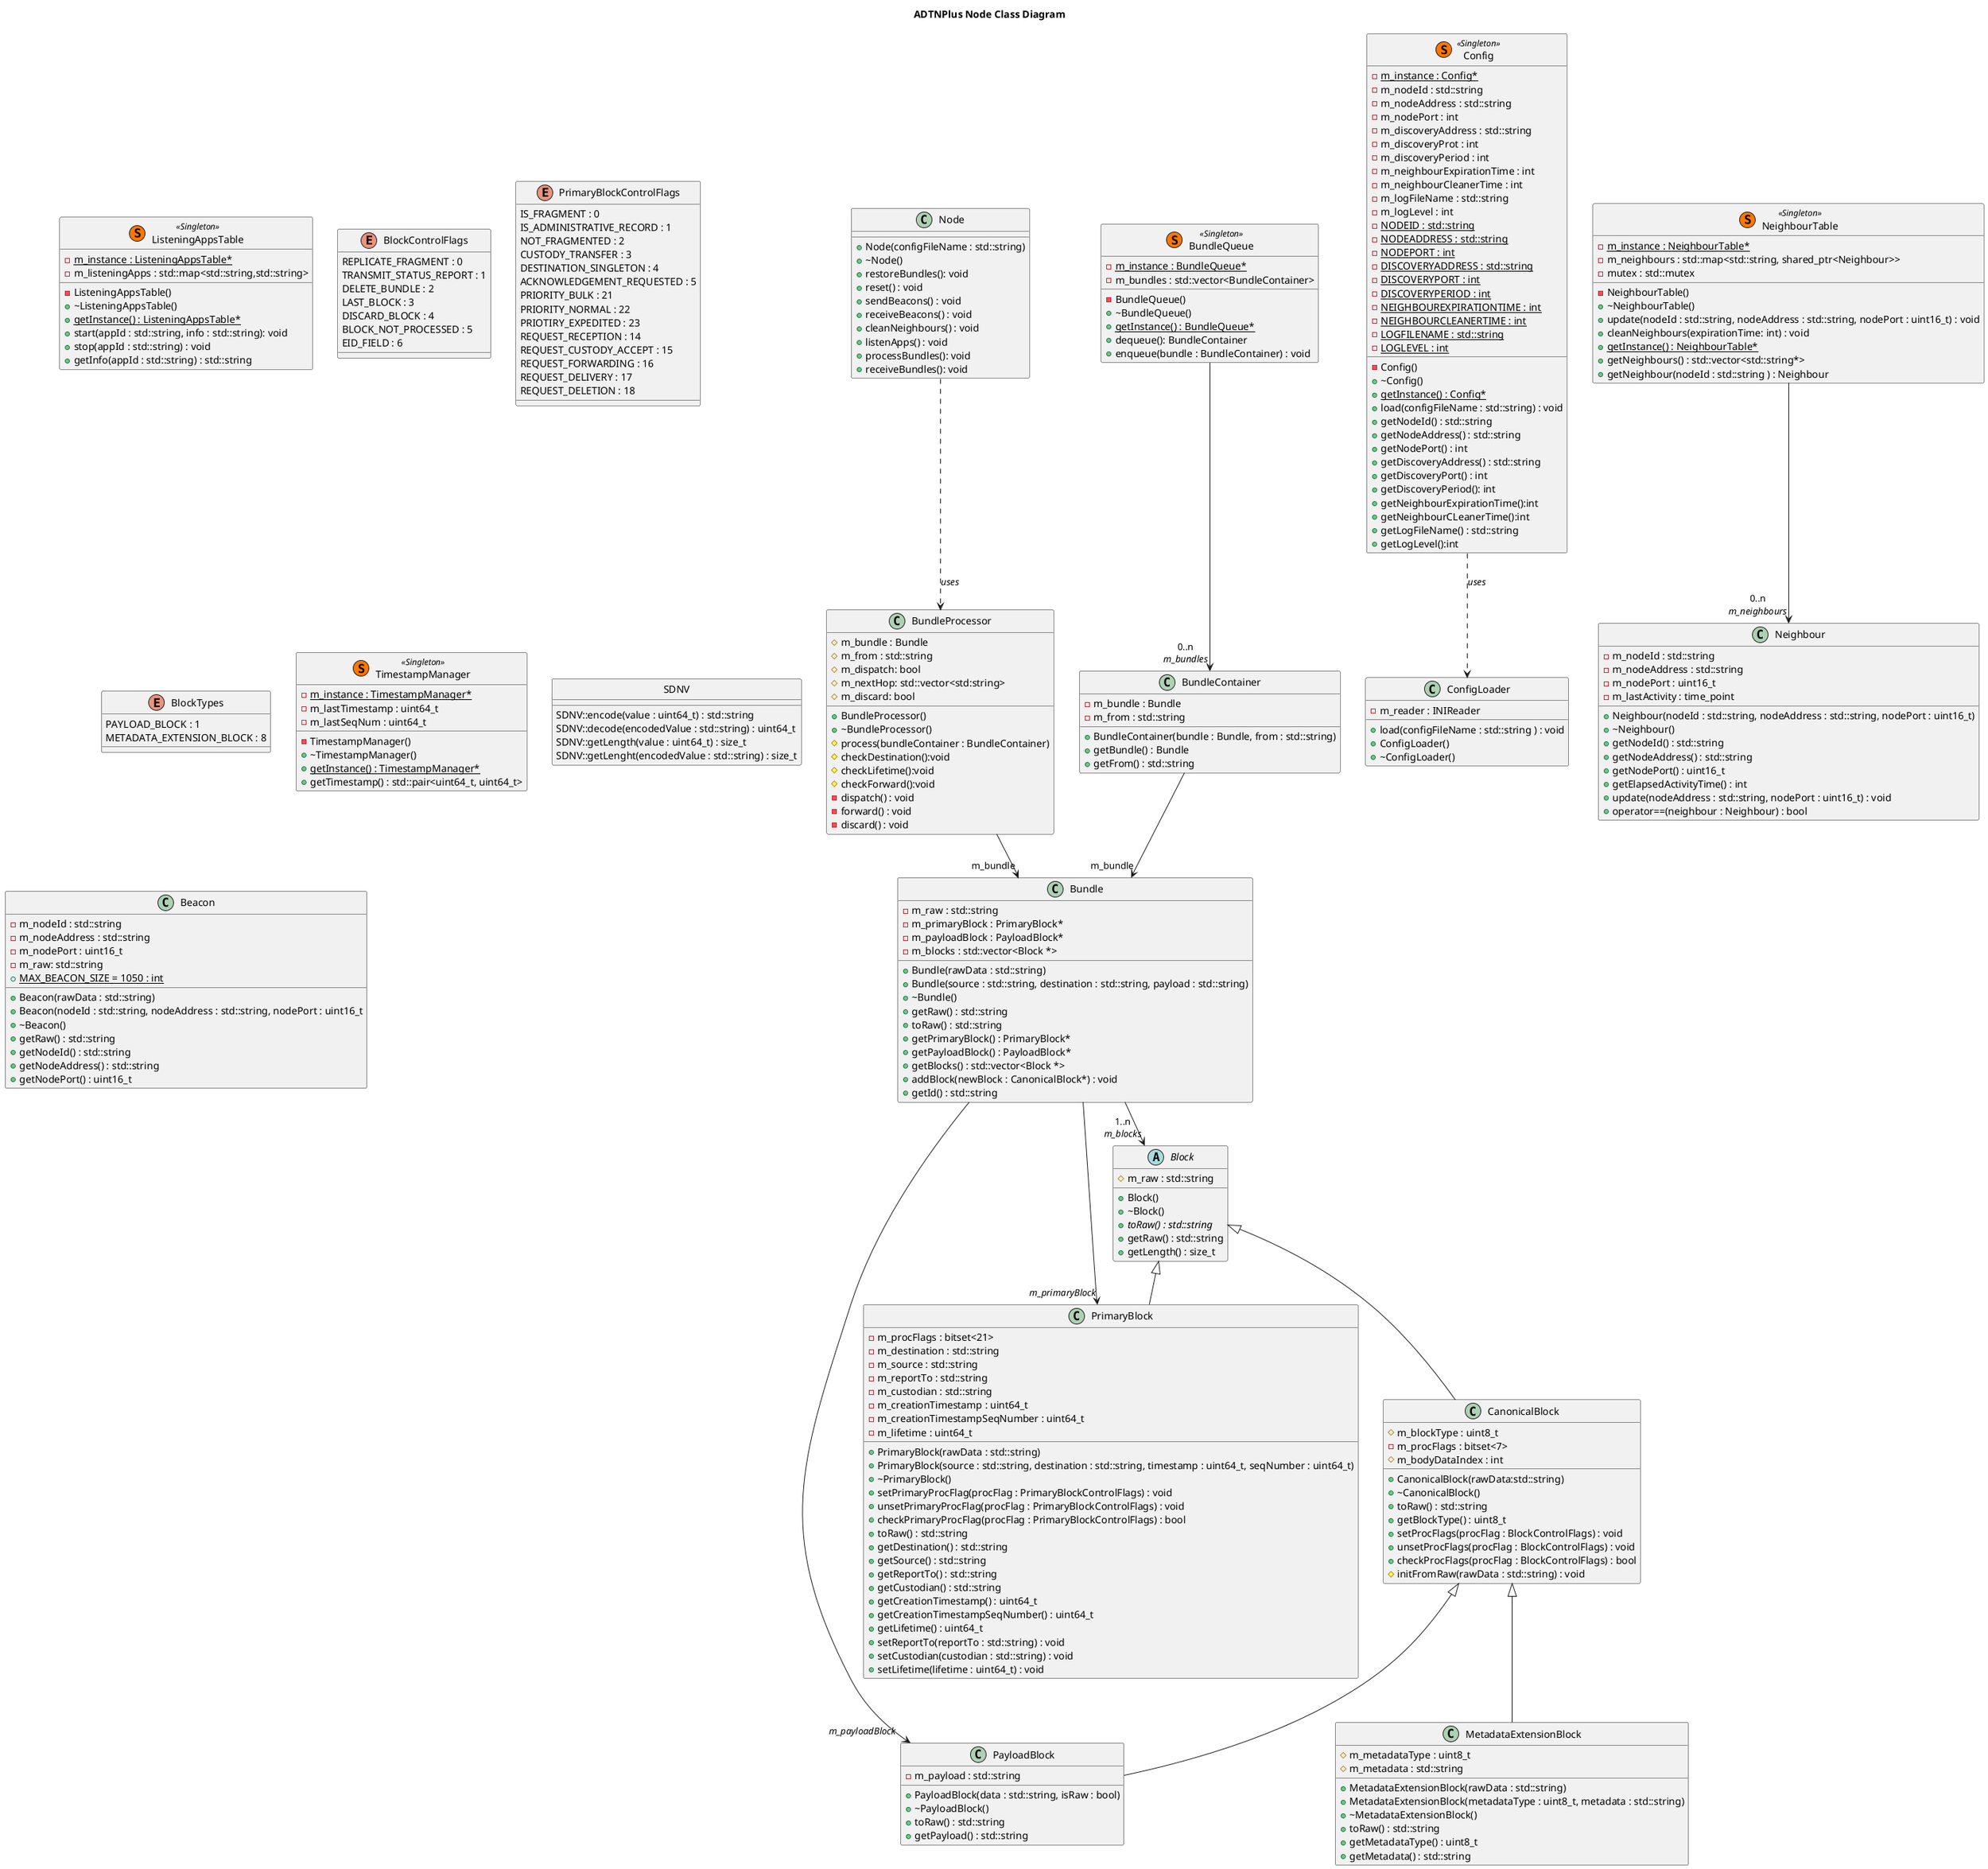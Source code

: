 @startuml

title ADTNPlus Node Class Diagram

class Node {
	+Node(configFileName : std::string)
	+~Node()
	+restoreBundles(): void
	+reset() : void
	+sendBeacons() : void
	+receiveBeacons() : void
	+cleanNeighbours() : void
	+listenApps() : void
	+processBundles(): void
	+receiveBundles(): void
}

class BundleProcessor {
	#m_bundle : Bundle
	#m_from : std::string
	#m_dispatch: bool
	#m_nextHop: std::vector<std:string>
	#m_discard: bool
	+BundleProcessor()
	+~BundleProcessor()
	#process(bundleContainer : BundleContainer)
	#checkDestination():void
	#checkLifetime():void
	#checkForward():void
	-dispatch() : void
	-forward() : void
	-discard() : void
}

class BundleContainer {
	- m_bundle : Bundle
	- m_from : std::string
	+ BundleContainer(bundle : Bundle, from : std::string)
	+ getBundle() : Bundle
	+ getFrom() : std::string
}

class BundleQueue << (S,#FF7700) Singleton >>{
	- {static} m_instance : BundleQueue*
	- m_bundles : std::vector<BundleContainer>
	- BundleQueue()
	+ ~BundleQueue()
	+getInstance() : {static} BundleQueue*
	+ dequeue(): BundleContainer
	+ enqueue(bundle : BundleContainer) : void
}

class ListeningAppsTable << (S,#FF7700) Singleton >> {
	- {static} m_instance : ListeningAppsTable*
	- m_listeningApps : std::map<std::string,std::string>
	- ListeningAppsTable()
	+ ~ListeningAppsTable()
	+ getInstance() : {static} ListeningAppsTable*
	+ start(appId : std::string, info : std::string): void
	+ stop(appId : std::string) : void
	+ getInfo(appId : std::string) : std::string
}

class Config << (S,#FF7700) Singleton >> {
	- {static} m_instance : Config*
	-m_nodeId : std::string
	-m_nodeAddress : std::string
	-m_nodePort : int
	-m_discoveryAddress : std::string
	-m_discoveryProt : int
	-m_discoveryPeriod : int
	-m_neighbourExpirationTime : int
	-m_neighbourCleanerTime : int
	-m_logFileName : std::string
	-m_logLevel : int
	-{static} NODEID : std::string
	-{static} NODEADDRESS : std::string
	-{static} NODEPORT : int
	-{static} DISCOVERYADDRESS : std::string
	-{static} DISCOVERYPORT : int
	-{static} DISCOVERYPERIOD : int
	-{static} NEIGHBOUREXPIRATIONTIME : int
	-{static} NEIGHBOURCLEANERTIME : int
	-{static} LOGFILENAME : std::string
	-{static} LOGLEVEL : int
	-Config()
	+~Config()
	+getInstance() : {static} Config*
	+load(configFileName : std::string) : void
	+getNodeId() : std::string
	+getNodeAddress() : std::string
	+getNodePort() : int
	+getDiscoveryAddress() : std::string
	+getDiscoveryPort() : int
	+getDiscoveryPeriod(): int
	+getNeighbourExpirationTime():int
	+getNeighbourCLeanerTime():int
	+getLogFileName() : std::string
	+getLogLevel():int
}

class ConfigLoader {
	-m_reader : INIReader
	+load(configFileName : std::string ) : void
	+ConfigLoader()
	+~ConfigLoader()
}

Config ..> ConfigLoader : <i>uses</i> 
BundleQueue --> "0..n\n<i>m_bundles</i>" BundleContainer
Node ..> BundleProcessor : <i>uses</i>










class Bundle {
	-m_raw : std::string
	-m_primaryBlock : PrimaryBlock*
	-m_payloadBlock : PayloadBlock*
	-m_blocks : std::vector<Block *>
	+Bundle(rawData : std::string)
	+Bundle(source : std::string, destination : std::string, payload : std::string)
	+~Bundle()
	+getRaw() : std::string
	+toRaw() : std::string
	+getPrimaryBlock() : PrimaryBlock*
	+getPayloadBlock() : PayloadBlock*
	+getBlocks() : std::vector<Block *>
	+addBlock(newBlock : CanonicalBlock*) : void
	+getId() : std::string
}

abstract class Block {
	#m_raw : std::string
	+Block()
	+~Block()
	+{abstract}toRaw() : std::string
	+getRaw() : std::string
	+getLength() : size_t
}

class CanonicalBlock {
	#m_blockType : uint8_t
	-m_procFlags : bitset<7>
	#m_bodyDataIndex : int
	+CanonicalBlock(rawData:std::string)
	+~CanonicalBlock()
	+toRaw() : std::string
	+getBlockType() : uint8_t
	+setProcFlags(procFlag : BlockControlFlags) : void
	+unsetProcFlags(procFlag : BlockControlFlags) : void
	+checkProcFlags(procFlag : BlockControlFlags) : bool
	#initFromRaw(rawData : std::string) : void
}

class MetadataExtensionBlock {
	#m_metadataType : uint8_t
	#m_metadata : std::string
	+MetadataExtensionBlock(rawData : std::string)
	+MetadataExtensionBlock(metadataType : uint8_t, metadata : std::string)
	+~MetadataExtensionBlock()
	+toRaw() : std::string
	+getMetadataType() : uint8_t
	+getMetadata() : std::string
}

class PayloadBlock {
	-m_payload : std::string
	+PayloadBlock(data : std::string, isRaw : bool)
	+~PayloadBlock()
	+toRaw() : std::string
	+getPayload() : std::string
}


class PrimaryBlock {
	-m_procFlags : bitset<21>
	-m_destination : std::string
	-m_source : std::string
	-m_reportTo : std::string
	-m_custodian : std::string
	-m_creationTimestamp : uint64_t
	-m_creationTimestampSeqNumber : uint64_t
	-m_lifetime : uint64_t
	+PrimaryBlock(rawData : std::string)
	+PrimaryBlock(source : std::string, destination : std::string, timestamp : uint64_t, seqNumber : uint64_t)
	+~PrimaryBlock()
	+setPrimaryProcFlag(procFlag : PrimaryBlockControlFlags) : void
	+unsetPrimaryProcFlag(procFlag : PrimaryBlockControlFlags) : void
	+checkPrimaryProcFlag(procFlag : PrimaryBlockControlFlags) : bool
	+toRaw() : std::string
	+getDestination() : std::string
	+getSource() : std::string
	+getReportTo() : std::string
	+getCustodian() : std::string
	+getCreationTimestamp() : uint64_t
	+getCreationTimestampSeqNumber() : uint64_t
	+getLifetime() : uint64_t
	+setReportTo(reportTo : std::string) : void
	+setCustodian(custodian : std::string) : void
	+setLifetime(lifetime : uint64_t) : void
}

enum BlockControlFlags {
	REPLICATE_FRAGMENT : 0
	TRANSMIT_STATUS_REPORT : 1
	DELETE_BUNDLE : 2
	LAST_BLOCK : 3
	DISCARD_BLOCK : 4
	BLOCK_NOT_PROCESSED : 5
	EID_FIELD : 6
}

enum PrimaryBlockControlFlags {
	IS_FRAGMENT : 0
	IS_ADMINISTRATIVE_RECORD : 1
	NOT_FRAGMENTED : 2
	CUSTODY_TRANSFER : 3
	DESTINATION_SINGLETON : 4
	ACKNOWLEDGEMENT_REQUESTED : 5
	PRIORITY_BULK : 21
	PRIORITY_NORMAL : 22
	PRIOTIRY_EXPEDITED : 23
	REQUEST_RECEPTION : 14
	REQUEST_CUSTODY_ACCEPT : 15
	REQUEST_FORWARDING : 16
	REQUEST_DELIVERY : 17
	REQUEST_DELETION : 18
}

enum BlockTypes {
	PAYLOAD_BLOCK : 1
	METADATA_EXTENSION_BLOCK : 8
}

class TimestampManager << (S,#FF7700) Singleton >> {
	-{static}m_instance : TimestampManager*
	-m_lastTimestamp : uint64_t
	-m_lastSeqNum : uint64_t
	-TimestampManager()
	+~TimestampManager()
	+{static}getInstance() : TimestampManager*
	+getTimestamp() : std::pair<uint64_t, uint64_t>
}

class SDNV {
	SDNV::encode(value : uint64_t) : std::string
	SDNV::decode(encodedValue : std::string) : uint64_t
	SDNV::getLength(value : uint64_t) : size_t
	SDNV::getLenght(encodedValue : std::string) : size_t
}
hide SDNV circle

Block <|-- PrimaryBlock
Block <|-- CanonicalBlock
CanonicalBlock <|-- MetadataExtensionBlock
CanonicalBlock <|-- PayloadBlock
Bundle --> "<i>m_primaryBlock</i>" PrimaryBlock
Bundle --> "<i>m_payloadBlock</i>" PayloadBlock
Bundle --> "1..n\n<i>m_blocks</i>" Block










class Neighbour {
	-m_nodeId : std::string
	-m_nodeAddress : std::string
	-m_nodePort : uint16_t
	-m_lastActivity : time_point
	+Neighbour(nodeId : std::string, nodeAddress : std::string, nodePort : uint16_t)
	+~Neighbour()
	+getNodeId() : std::string
	+getNodeAddress() : std::string
	+getNodePort() : uint16_t
	+getElapsedActivityTime() : int
	+update(nodeAddress : std::string, nodePort : uint16_t) : void
	+operator==(neighbour : Neighbour) : bool
}

class NeighbourTable << (S,#FF7700) Singleton >> {
 	-{static} m_instance : NeighbourTable*
 	-m_neighbours : std::map<std::string, shared_ptr<Neighbour>>
 	-mutex : std::mutex
	-NeighbourTable()
	+~NeighbourTable()
	+update(nodeId : std::string, nodeAddress : std::string, nodePort : uint16_t) : void
	+cleanNeighbours(expirationTime: int) : void
	+getInstance() : {static} NeighbourTable*
	+getNeighbours() : std::vector<std::string*>
	+getNeighbour(nodeId : std::string ) : Neighbour
}

class Beacon {
	-m_nodeId : std::string
	-m_nodeAddress : std::string
	-m_nodePort : uint16_t
	-m_raw: std::string
	+{static} MAX_BEACON_SIZE = 1050 : int
	+Beacon(rawData : std::string)
	+Beacon(nodeId : std::string, nodeAddress : std::string, nodePort : uint16_t
	+~Beacon()
	+getRaw() : std::string
	+getNodeId() : std::string
	+getNodeAddress() : std::string
	+getNodePort() : uint16_t
}

NeighbourTable --> "0..n\n<i>m_neighbours</i>" Neighbour



BundleContainer --> "m_bundle" Bundle
BundleProcessor --> "m_bundle" Bundle
@enduml